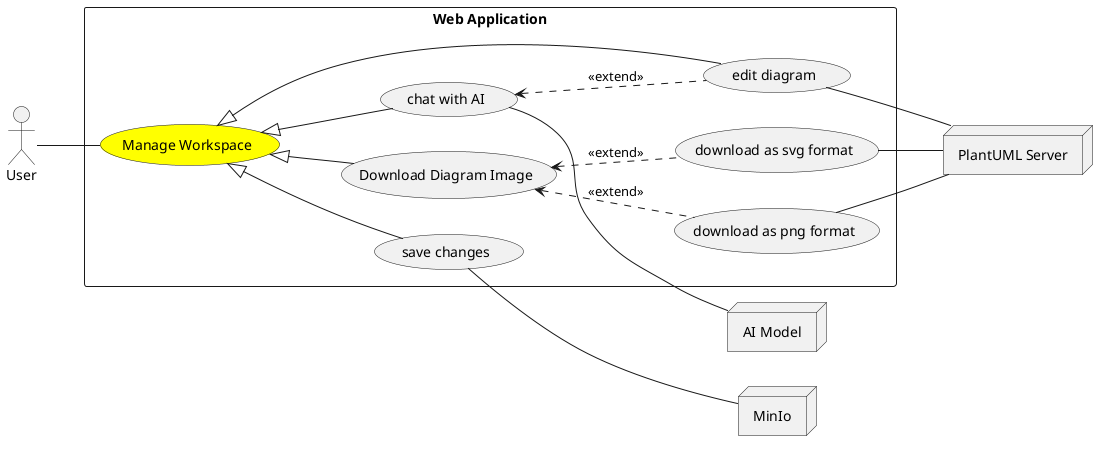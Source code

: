 @startuml
left to right direction

actor "User" as User
node "AI Model" as AIModel
node "PlantUML Server" as PlantUMLServer
node "MinIo" as MinIo

rectangle "Web Application" {
    usecase "Manage Workspace" as ManageWorkspace#Yellow
    usecase "chat with AI" as ChatWithAI
    usecase "edit diagram" as EditDiagram
    usecase "save changes" as SaveChanges

    usecase "Download Diagram Image" as DownloadDiagramImage
    usecase "download as svg format" as DownloadSVGFormat
    usecase "download as png format" as DownloadPNGFormat
}

User -- ManageWorkspace

ManageWorkspace <|-- ChatWithAI
ManageWorkspace <|-- SaveChanges
ManageWorkspace <|-- EditDiagram
ManageWorkspace <|-- DownloadDiagramImage
ChatWithAI <.. EditDiagram : <<extend>>
DownloadDiagramImage <.. DownloadSVGFormat : <<extend>>
DownloadDiagramImage <.. DownloadPNGFormat : <<extend>>
DownloadSVGFormat -- PlantUMLServer
DownloadPNGFormat -- PlantUMLServer
EditDiagram -- PlantUMLServer
SaveChanges -- MinIo 

ChatWithAI -- AIModel


@enduml